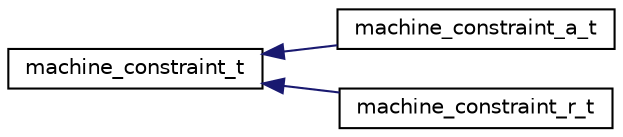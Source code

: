 digraph "Graphical Class Hierarchy"
{
 // LATEX_PDF_SIZE
  edge [fontname="Helvetica",fontsize="10",labelfontname="Helvetica",labelfontsize="10"];
  node [fontname="Helvetica",fontsize="10",shape=record];
  rankdir="LR";
  Node0 [label="machine_constraint_t",height=0.2,width=0.4,color="black", fillcolor="white", style="filled",URL="$classmachine__constraint__t.html",tooltip=" "];
  Node0 -> Node1 [dir="back",color="midnightblue",fontsize="10",style="solid",fontname="Helvetica"];
  Node1 [label="machine_constraint_a_t",height=0.2,width=0.4,color="black", fillcolor="white", style="filled",URL="$classmachine__constraint__a__t.html",tooltip=" "];
  Node0 -> Node2 [dir="back",color="midnightblue",fontsize="10",style="solid",fontname="Helvetica"];
  Node2 [label="machine_constraint_r_t",height=0.2,width=0.4,color="black", fillcolor="white", style="filled",URL="$classmachine__constraint__r__t.html",tooltip=" "];
}
